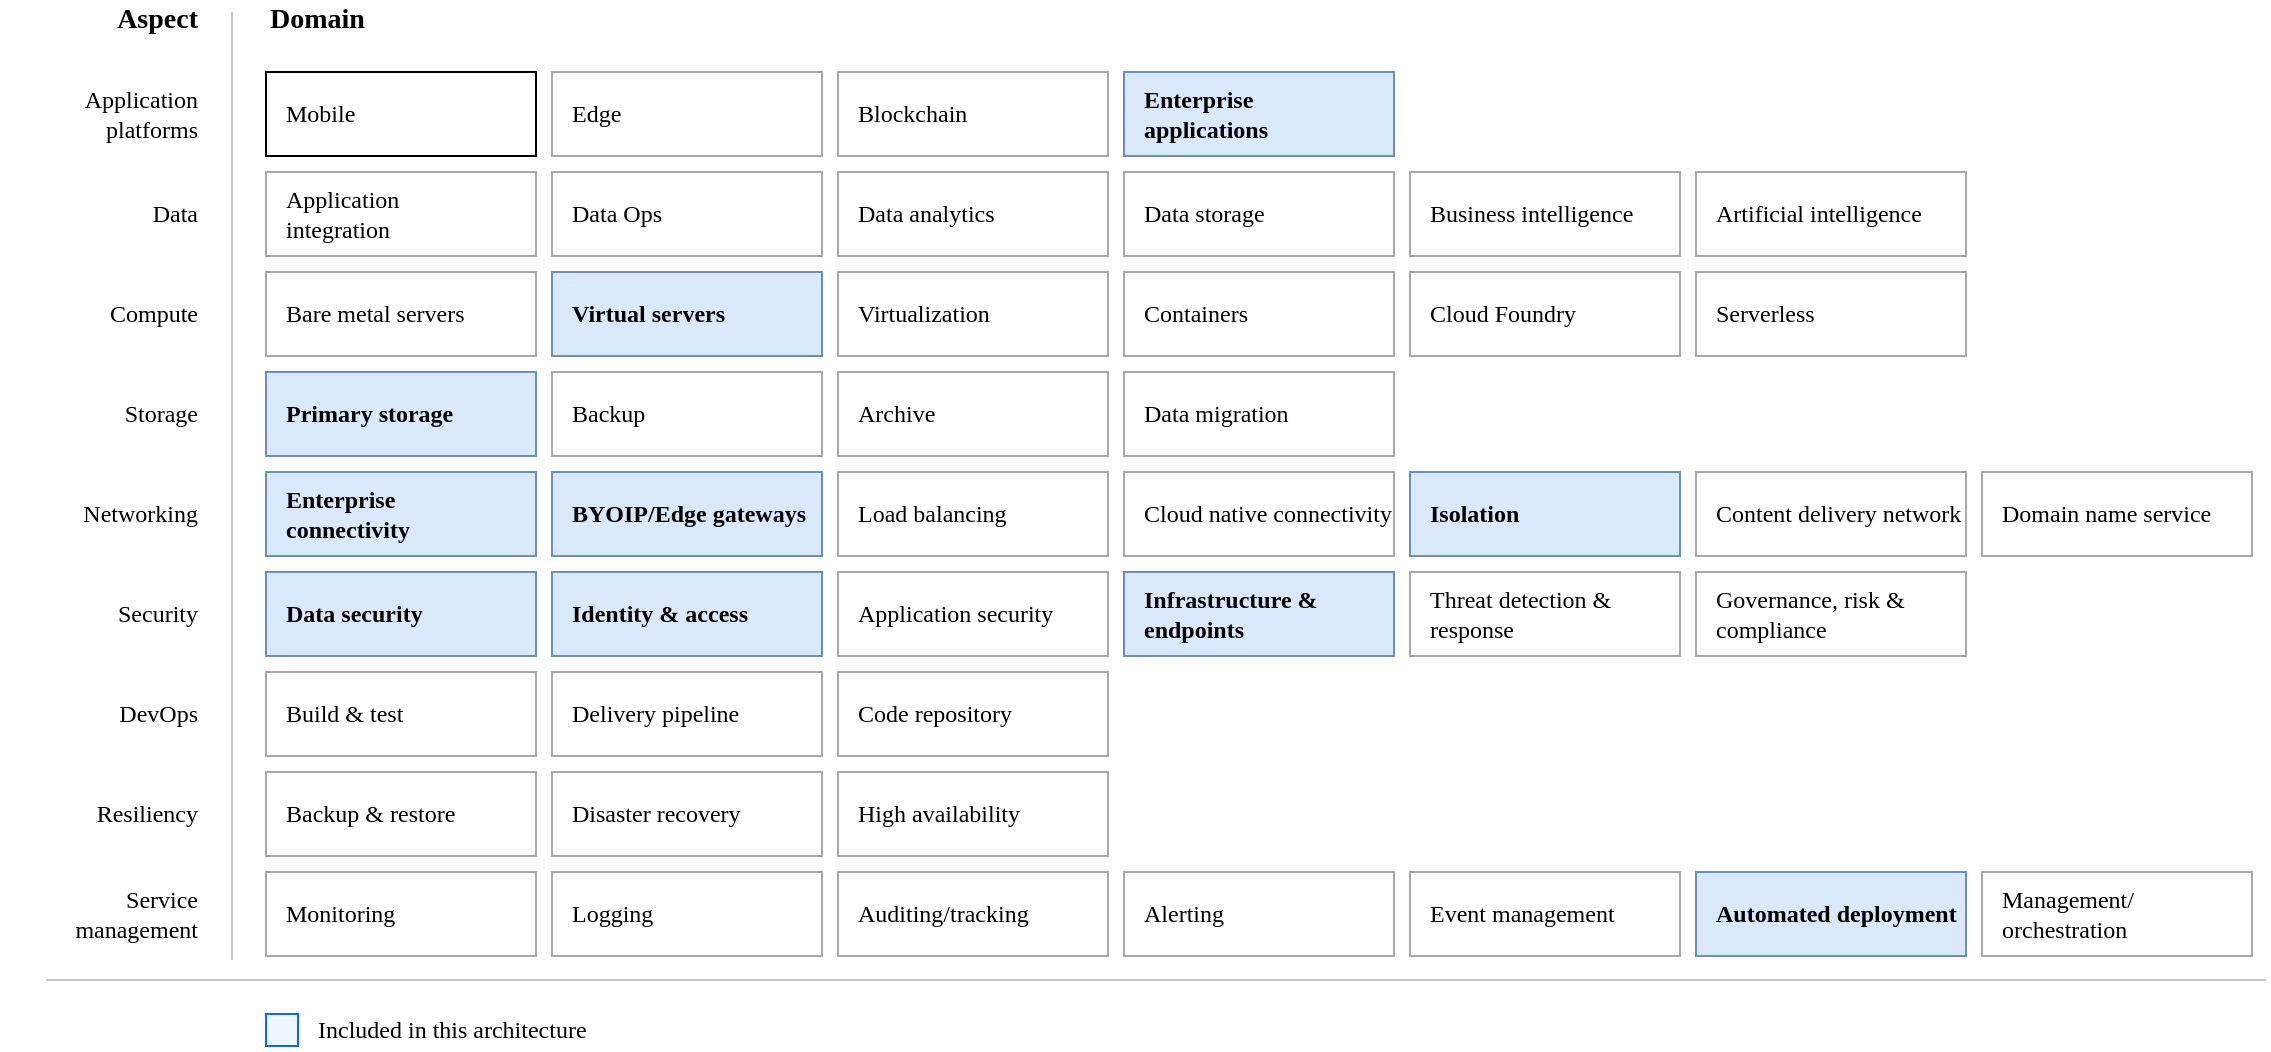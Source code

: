 <mxfile version="22.1.18" type="device">
  <diagram id="iQk230hBdAGukSs-h0T6" name="Page-1">
    <mxGraphModel dx="1242" dy="829" grid="1" gridSize="10" guides="1" tooltips="1" connect="1" arrows="1" fold="1" page="1" pageScale="1" pageWidth="850" pageHeight="1100" math="0" shadow="0">
      <root>
        <mxCell id="0" />
        <mxCell id="1" parent="0" />
        <mxCell id="vvGwZ6liFT7NTi3uzbrW-9" value="Application&lt;br&gt;integration" style="rounded=0;whiteSpace=wrap;html=1;strokeColor=#A8A8A8;align=left;spacingLeft=8;fontFamily=IBM Plex Sans;fillColor=default;fontStyle=0;" parent="1" vertex="1">
          <mxGeometry x="160" y="116" width="135" height="42" as="geometry" />
        </mxCell>
        <mxCell id="vvGwZ6liFT7NTi3uzbrW-20" value="Mobile" style="rounded=0;whiteSpace=wrap;html=1;align=left;spacingLeft=8;fontFamily=IBM Plex Sans;fontStyle=0;" parent="1" vertex="1">
          <mxGeometry x="160" y="66" width="135" height="42" as="geometry" />
        </mxCell>
        <mxCell id="vvGwZ6liFT7NTi3uzbrW-21" value="Bare metal servers" style="rounded=0;whiteSpace=wrap;html=1;strokeColor=#A8A8A8;align=left;spacingLeft=8;fontFamily=IBM Plex Sans;" parent="1" vertex="1">
          <mxGeometry x="160" y="166" width="135" height="42" as="geometry" />
        </mxCell>
        <mxCell id="vvGwZ6liFT7NTi3uzbrW-23" value="Primary storage" style="rounded=0;whiteSpace=wrap;html=1;strokeColor=#6c8ebf;align=left;spacingLeft=8;fontFamily=IBM Plex Sans;fillColor=#dae8fc;fontStyle=1" parent="1" vertex="1">
          <mxGeometry x="160" y="216" width="135" height="42" as="geometry" />
        </mxCell>
        <mxCell id="vvGwZ6liFT7NTi3uzbrW-24" value="Enterprise &lt;br&gt;connectivity" style="rounded=0;whiteSpace=wrap;html=1;strokeColor=#6c8ebf;align=left;spacingLeft=8;fontFamily=IBM Plex Sans;fillColor=#dae8fc;fontStyle=1" parent="1" vertex="1">
          <mxGeometry x="160" y="266" width="135" height="42" as="geometry" />
        </mxCell>
        <mxCell id="vvGwZ6liFT7NTi3uzbrW-25" value="Build &amp;amp; test" style="rounded=0;whiteSpace=wrap;html=1;strokeColor=#A8A8A8;align=left;spacingLeft=8;fontFamily=IBM Plex Sans;" parent="1" vertex="1">
          <mxGeometry x="160" y="366" width="135" height="42" as="geometry" />
        </mxCell>
        <mxCell id="vvGwZ6liFT7NTi3uzbrW-26" value="Data security" style="rounded=0;whiteSpace=wrap;html=1;strokeColor=#6c8ebf;align=left;spacingLeft=8;fontFamily=IBM Plex Sans;fontStyle=1;fillColor=#dae8fc;" parent="1" vertex="1">
          <mxGeometry x="160" y="316" width="135" height="42" as="geometry" />
        </mxCell>
        <mxCell id="vvGwZ6liFT7NTi3uzbrW-27" value="Backup &amp;amp; restore" style="rounded=0;whiteSpace=wrap;html=1;strokeColor=#A8A8A8;align=left;spacingLeft=8;fontFamily=IBM Plex Sans;" parent="1" vertex="1">
          <mxGeometry x="160" y="416" width="135" height="42" as="geometry" />
        </mxCell>
        <mxCell id="vvGwZ6liFT7NTi3uzbrW-28" value="Monitoring" style="rounded=0;whiteSpace=wrap;html=1;strokeColor=#A8A8A8;align=left;spacingLeft=8;fontFamily=IBM Plex Sans;" parent="1" vertex="1">
          <mxGeometry x="160" y="466" width="135" height="42" as="geometry" />
        </mxCell>
        <mxCell id="vvGwZ6liFT7NTi3uzbrW-30" value="Edge" style="rounded=0;whiteSpace=wrap;html=1;strokeColor=#A8A8A8;align=left;spacingLeft=8;fontFamily=IBM Plex Sans;fillColor=default;fontStyle=0;" parent="1" vertex="1">
          <mxGeometry x="303" y="66" width="135" height="42" as="geometry" />
        </mxCell>
        <mxCell id="vvGwZ6liFT7NTi3uzbrW-31" value="Blockchain" style="rounded=0;whiteSpace=wrap;html=1;strokeColor=#A8A8A8;align=left;spacingLeft=8;fontFamily=IBM Plex Sans;fillColor=default;fontStyle=0;" parent="1" vertex="1">
          <mxGeometry x="446" y="66" width="135" height="42" as="geometry" />
        </mxCell>
        <mxCell id="vvGwZ6liFT7NTi3uzbrW-32" value="Enterprise &lt;br&gt;applications" style="rounded=0;whiteSpace=wrap;html=1;strokeColor=#6c8ebf;align=left;spacingLeft=8;fontFamily=IBM Plex Sans;fillColor=#dae8fc;fontStyle=1;" parent="1" vertex="1">
          <mxGeometry x="589" y="66" width="135" height="42" as="geometry" />
        </mxCell>
        <mxCell id="vvGwZ6liFT7NTi3uzbrW-34" value="Data Ops" style="rounded=0;whiteSpace=wrap;html=1;strokeColor=#A8A8A8;align=left;spacingLeft=8;fontFamily=IBM Plex Sans;fillColor=default;fontStyle=0;" parent="1" vertex="1">
          <mxGeometry x="303" y="116" width="135" height="42" as="geometry" />
        </mxCell>
        <mxCell id="vvGwZ6liFT7NTi3uzbrW-35" value="Data analytics" style="rounded=0;whiteSpace=wrap;html=1;strokeColor=#A8A8A8;align=left;spacingLeft=8;fontFamily=IBM Plex Sans;fillColor=default;fontStyle=0;" parent="1" vertex="1">
          <mxGeometry x="446" y="116" width="135" height="42" as="geometry" />
        </mxCell>
        <mxCell id="vvGwZ6liFT7NTi3uzbrW-36" value="Data storage" style="rounded=0;whiteSpace=wrap;html=1;strokeColor=#A8A8A8;align=left;spacingLeft=8;fontFamily=IBM Plex Sans;fillColor=default;fontStyle=0;" parent="1" vertex="1">
          <mxGeometry x="589" y="116" width="135" height="42" as="geometry" />
        </mxCell>
        <mxCell id="vvGwZ6liFT7NTi3uzbrW-37" value="Business intelligence" style="rounded=0;whiteSpace=wrap;html=1;strokeColor=#A8A8A8;align=left;spacingLeft=8;fontFamily=IBM Plex Sans;fillColor=default;fontStyle=0;" parent="1" vertex="1">
          <mxGeometry x="732" y="116" width="135" height="42" as="geometry" />
        </mxCell>
        <mxCell id="vvGwZ6liFT7NTi3uzbrW-38" value="Virtual servers" style="rounded=0;whiteSpace=wrap;html=1;strokeColor=#6c8ebf;align=left;spacingLeft=8;fontFamily=IBM Plex Sans;fillColor=#dae8fc;fontStyle=1;" parent="1" vertex="1">
          <mxGeometry x="303" y="166" width="135" height="42" as="geometry" />
        </mxCell>
        <mxCell id="vvGwZ6liFT7NTi3uzbrW-39" value="Virtualization" style="rounded=0;whiteSpace=wrap;html=1;strokeColor=#A8A8A8;align=left;spacingLeft=8;fontFamily=IBM Plex Sans;fillColor=default;fontStyle=0;" parent="1" vertex="1">
          <mxGeometry x="446" y="166" width="135" height="42" as="geometry" />
        </mxCell>
        <mxCell id="vvGwZ6liFT7NTi3uzbrW-40" value="Containers" style="rounded=0;whiteSpace=wrap;html=1;strokeColor=#A8A8A8;align=left;spacingLeft=8;fontFamily=IBM Plex Sans;fillColor=default;fontStyle=0;" parent="1" vertex="1">
          <mxGeometry x="589" y="166" width="135" height="42" as="geometry" />
        </mxCell>
        <mxCell id="vvGwZ6liFT7NTi3uzbrW-41" value="Cloud Foundry" style="rounded=0;whiteSpace=wrap;html=1;strokeColor=#A8A8A8;align=left;spacingLeft=8;fontFamily=IBM Plex Sans;fillColor=default;fontStyle=0;" parent="1" vertex="1">
          <mxGeometry x="732" y="166" width="135" height="42" as="geometry" />
        </mxCell>
        <mxCell id="vvGwZ6liFT7NTi3uzbrW-42" value="Serverless" style="rounded=0;whiteSpace=wrap;html=1;strokeColor=#A8A8A8;align=left;spacingLeft=8;fontFamily=IBM Plex Sans;fillColor=default;fontStyle=0;" parent="1" vertex="1">
          <mxGeometry x="875" y="166" width="135" height="42" as="geometry" />
        </mxCell>
        <mxCell id="vvGwZ6liFT7NTi3uzbrW-43" value="Backup" style="rounded=0;whiteSpace=wrap;html=1;strokeColor=#A8A8A8;align=left;spacingLeft=8;fontFamily=IBM Plex Sans;fillColor=default;fontStyle=0;" parent="1" vertex="1">
          <mxGeometry x="303" y="216" width="135" height="42" as="geometry" />
        </mxCell>
        <mxCell id="vvGwZ6liFT7NTi3uzbrW-44" value="Archive" style="rounded=0;whiteSpace=wrap;html=1;strokeColor=#A8A8A8;align=left;spacingLeft=8;fontFamily=IBM Plex Sans;fillColor=default;fontStyle=0;" parent="1" vertex="1">
          <mxGeometry x="446" y="216" width="135" height="42" as="geometry" />
        </mxCell>
        <mxCell id="vvGwZ6liFT7NTi3uzbrW-45" value="Data migration" style="rounded=0;whiteSpace=wrap;html=1;strokeColor=#A8A8A8;align=left;spacingLeft=8;fontFamily=IBM Plex Sans;fillColor=default;fontStyle=0;" parent="1" vertex="1">
          <mxGeometry x="589" y="216" width="135" height="42" as="geometry" />
        </mxCell>
        <mxCell id="vvGwZ6liFT7NTi3uzbrW-46" value="BYOIP/Edge gateways" style="rounded=0;whiteSpace=wrap;html=1;strokeColor=#6c8ebf;align=left;spacingLeft=8;fontFamily=IBM Plex Sans;fillColor=#dae8fc;fontStyle=1;" parent="1" vertex="1">
          <mxGeometry x="303" y="266" width="135" height="42" as="geometry" />
        </mxCell>
        <mxCell id="vvGwZ6liFT7NTi3uzbrW-47" value="Load balancing" style="rounded=0;whiteSpace=wrap;html=1;strokeColor=#A8A8A8;align=left;spacingLeft=8;fontFamily=IBM Plex Sans;fillColor=default;fontStyle=0;" parent="1" vertex="1">
          <mxGeometry x="446" y="266" width="135" height="42" as="geometry" />
        </mxCell>
        <mxCell id="vvGwZ6liFT7NTi3uzbrW-48" value="Cloud native connectivity" style="rounded=0;whiteSpace=wrap;html=1;strokeColor=#A8A8A8;align=left;spacingLeft=8;fontFamily=IBM Plex Sans;fillColor=default;fontStyle=0;" parent="1" vertex="1">
          <mxGeometry x="589" y="266" width="135" height="42" as="geometry" />
        </mxCell>
        <mxCell id="vvGwZ6liFT7NTi3uzbrW-49" value="Isolation" style="rounded=0;whiteSpace=wrap;html=1;strokeColor=#6c8ebf;align=left;spacingLeft=8;fontFamily=IBM Plex Sans;fillColor=#dae8fc;fontStyle=1;" parent="1" vertex="1">
          <mxGeometry x="732" y="266" width="135" height="42" as="geometry" />
        </mxCell>
        <mxCell id="vvGwZ6liFT7NTi3uzbrW-50" value="Content delivery network" style="rounded=0;whiteSpace=wrap;html=1;strokeColor=#A8A8A8;align=left;spacingLeft=8;fontFamily=IBM Plex Sans;fillColor=default;fontStyle=0;" parent="1" vertex="1">
          <mxGeometry x="875" y="266" width="135" height="42" as="geometry" />
        </mxCell>
        <mxCell id="vvGwZ6liFT7NTi3uzbrW-51" value="Domain name service" style="rounded=0;whiteSpace=wrap;html=1;strokeColor=#A8A8A8;align=left;spacingLeft=8;fontFamily=IBM Plex Sans;fillColor=default;fontStyle=0;" parent="1" vertex="1">
          <mxGeometry x="1018" y="266" width="135" height="42" as="geometry" />
        </mxCell>
        <mxCell id="vvGwZ6liFT7NTi3uzbrW-52" value="Identity &amp;amp; access" style="rounded=0;whiteSpace=wrap;html=1;strokeColor=#6c8ebf;align=left;spacingLeft=8;fontFamily=IBM Plex Sans;fillColor=#dae8fc;fontStyle=1;" parent="1" vertex="1">
          <mxGeometry x="303" y="316" width="135" height="42" as="geometry" />
        </mxCell>
        <mxCell id="vvGwZ6liFT7NTi3uzbrW-53" value="Application security" style="rounded=0;whiteSpace=wrap;html=1;strokeColor=#A8A8A8;align=left;spacingLeft=8;fontFamily=IBM Plex Sans;fillColor=default;fontStyle=0;" parent="1" vertex="1">
          <mxGeometry x="446" y="316" width="135" height="42" as="geometry" />
        </mxCell>
        <mxCell id="vvGwZ6liFT7NTi3uzbrW-54" value="Infrastructure &amp;amp; endpoints" style="rounded=0;whiteSpace=wrap;html=1;strokeColor=#6c8ebf;align=left;spacingLeft=8;fontFamily=IBM Plex Sans;fillColor=#dae8fc;fontStyle=1;" parent="1" vertex="1">
          <mxGeometry x="589" y="316" width="135" height="42" as="geometry" />
        </mxCell>
        <mxCell id="vvGwZ6liFT7NTi3uzbrW-55" value="Threat detection &amp;amp; response" style="rounded=0;whiteSpace=wrap;html=1;strokeColor=#A8A8A8;align=left;spacingLeft=8;fontFamily=IBM Plex Sans;fillColor=default;fontStyle=0;" parent="1" vertex="1">
          <mxGeometry x="732" y="316" width="135" height="42" as="geometry" />
        </mxCell>
        <mxCell id="vvGwZ6liFT7NTi3uzbrW-56" value="Governance, risk &amp;amp; compliance" style="rounded=0;whiteSpace=wrap;html=1;strokeColor=#A8A8A8;align=left;spacingLeft=8;fontFamily=IBM Plex Sans;fillColor=default;fontStyle=0;" parent="1" vertex="1">
          <mxGeometry x="875" y="316" width="135" height="42" as="geometry" />
        </mxCell>
        <mxCell id="vvGwZ6liFT7NTi3uzbrW-57" value="Delivery pipeline" style="rounded=0;whiteSpace=wrap;html=1;strokeColor=#A8A8A8;align=left;spacingLeft=8;fontFamily=IBM Plex Sans;fillColor=default;fontStyle=0;" parent="1" vertex="1">
          <mxGeometry x="303" y="366" width="135" height="42" as="geometry" />
        </mxCell>
        <mxCell id="vvGwZ6liFT7NTi3uzbrW-58" value="Code repository" style="rounded=0;whiteSpace=wrap;html=1;strokeColor=#A8A8A8;align=left;spacingLeft=8;fontFamily=IBM Plex Sans;fillColor=default;fontStyle=0;" parent="1" vertex="1">
          <mxGeometry x="446" y="366" width="135" height="42" as="geometry" />
        </mxCell>
        <mxCell id="vvGwZ6liFT7NTi3uzbrW-59" value="Disaster recovery" style="rounded=0;whiteSpace=wrap;html=1;strokeColor=#A8A8A8;align=left;spacingLeft=8;fontFamily=IBM Plex Sans;fillColor=default;fontStyle=0;" parent="1" vertex="1">
          <mxGeometry x="303" y="416" width="135" height="42" as="geometry" />
        </mxCell>
        <mxCell id="vvGwZ6liFT7NTi3uzbrW-60" value="High availability" style="rounded=0;whiteSpace=wrap;html=1;strokeColor=#A8A8A8;align=left;spacingLeft=8;fontFamily=IBM Plex Sans;fillColor=default;fontStyle=0;" parent="1" vertex="1">
          <mxGeometry x="446" y="416" width="135" height="42" as="geometry" />
        </mxCell>
        <mxCell id="vvGwZ6liFT7NTi3uzbrW-61" value="Logging" style="rounded=0;whiteSpace=wrap;html=1;strokeColor=#A8A8A8;align=left;spacingLeft=8;fontFamily=IBM Plex Sans;fillColor=default;fontStyle=0;" parent="1" vertex="1">
          <mxGeometry x="303" y="466" width="135" height="42" as="geometry" />
        </mxCell>
        <mxCell id="vvGwZ6liFT7NTi3uzbrW-62" value="Auditing/tracking" style="rounded=0;whiteSpace=wrap;html=1;strokeColor=#A8A8A8;align=left;spacingLeft=8;fontFamily=IBM Plex Sans;fillColor=default;fontStyle=0;" parent="1" vertex="1">
          <mxGeometry x="446" y="466" width="135" height="42" as="geometry" />
        </mxCell>
        <mxCell id="vvGwZ6liFT7NTi3uzbrW-63" value="Alerting" style="rounded=0;whiteSpace=wrap;html=1;strokeColor=#A8A8A8;align=left;spacingLeft=8;fontFamily=IBM Plex Sans;fillColor=default;fontStyle=0;" parent="1" vertex="1">
          <mxGeometry x="589" y="466" width="135" height="42" as="geometry" />
        </mxCell>
        <mxCell id="vvGwZ6liFT7NTi3uzbrW-64" value="Event management" style="rounded=0;whiteSpace=wrap;html=1;strokeColor=#A8A8A8;align=left;spacingLeft=8;fontFamily=IBM Plex Sans;fillColor=default;fontStyle=0;" parent="1" vertex="1">
          <mxGeometry x="732" y="466" width="135" height="42" as="geometry" />
        </mxCell>
        <mxCell id="vvGwZ6liFT7NTi3uzbrW-65" value="Automated deployment" style="rounded=0;whiteSpace=wrap;html=1;strokeColor=#6c8ebf;align=left;spacingLeft=8;fontFamily=IBM Plex Sans;fillColor=#dae8fc;fontStyle=1;" parent="1" vertex="1">
          <mxGeometry x="875" y="466" width="135" height="42" as="geometry" />
        </mxCell>
        <mxCell id="vvGwZ6liFT7NTi3uzbrW-66" value="Management/&lt;br&gt;orchestration" style="rounded=0;whiteSpace=wrap;html=1;strokeColor=#A8A8A8;align=left;spacingLeft=8;fontFamily=IBM Plex Sans;fillColor=default;fontStyle=0;" parent="1" vertex="1">
          <mxGeometry x="1018" y="466" width="135" height="42" as="geometry" />
        </mxCell>
        <mxCell id="vvGwZ6liFT7NTi3uzbrW-70" value="" style="endArrow=none;html=1;rounded=0;fontFamily=IBM Plex Sans;fontSize=12;fontColor=default;strokeColor=#C6C6C6;" parent="1" edge="1">
          <mxGeometry width="50" height="50" relative="1" as="geometry">
            <mxPoint x="143" y="510" as="sourcePoint" />
            <mxPoint x="143" y="36" as="targetPoint" />
          </mxGeometry>
        </mxCell>
        <mxCell id="vvGwZ6liFT7NTi3uzbrW-72" value="Domain" style="text;strokeColor=none;fillColor=none;html=1;fontSize=14;fontStyle=1;verticalAlign=middle;align=left;rounded=0;fontFamily=IBM Plex Sans;fontColor=default;" parent="1" vertex="1">
          <mxGeometry x="160" y="30" width="100" height="20" as="geometry" />
        </mxCell>
        <mxCell id="vvGwZ6liFT7NTi3uzbrW-73" value="Aspect" style="text;strokeColor=none;fillColor=none;html=1;fontSize=14;fontStyle=1;verticalAlign=middle;align=right;rounded=0;fontFamily=IBM Plex Sans;fontColor=default;" parent="1" vertex="1">
          <mxGeometry x="27" y="30" width="100" height="20" as="geometry" />
        </mxCell>
        <mxCell id="vvGwZ6liFT7NTi3uzbrW-74" value="Application &lt;br&gt;platforms" style="text;strokeColor=none;fillColor=none;html=1;fontSize=12;fontStyle=0;verticalAlign=middle;align=right;rounded=0;fontFamily=IBM Plex Sans;fontColor=default;" parent="1" vertex="1">
          <mxGeometry x="27" y="77" width="100" height="20" as="geometry" />
        </mxCell>
        <mxCell id="vvGwZ6liFT7NTi3uzbrW-75" value="Data" style="text;strokeColor=none;fillColor=none;html=1;fontSize=12;fontStyle=0;verticalAlign=middle;align=right;rounded=0;fontFamily=IBM Plex Sans;fontColor=default;" parent="1" vertex="1">
          <mxGeometry x="27" y="127" width="100" height="20" as="geometry" />
        </mxCell>
        <mxCell id="vvGwZ6liFT7NTi3uzbrW-76" value="Compute" style="text;strokeColor=none;fillColor=none;html=1;fontSize=12;fontStyle=0;verticalAlign=middle;align=right;rounded=0;fontFamily=IBM Plex Sans;fontColor=default;" parent="1" vertex="1">
          <mxGeometry x="27" y="177" width="100" height="20" as="geometry" />
        </mxCell>
        <mxCell id="vvGwZ6liFT7NTi3uzbrW-77" value="Storage" style="text;strokeColor=none;fillColor=none;html=1;fontSize=12;fontStyle=0;verticalAlign=middle;align=right;rounded=0;fontFamily=IBM Plex Sans;fontColor=default;" parent="1" vertex="1">
          <mxGeometry x="27" y="227" width="100" height="20" as="geometry" />
        </mxCell>
        <mxCell id="vvGwZ6liFT7NTi3uzbrW-78" value="Networking" style="text;strokeColor=none;fillColor=none;html=1;fontSize=12;fontStyle=0;verticalAlign=middle;align=right;rounded=0;fontFamily=IBM Plex Sans;fontColor=default;" parent="1" vertex="1">
          <mxGeometry x="27" y="277" width="100" height="20" as="geometry" />
        </mxCell>
        <mxCell id="vvGwZ6liFT7NTi3uzbrW-79" value="Security" style="text;strokeColor=none;fillColor=none;html=1;fontSize=12;fontStyle=0;verticalAlign=middle;align=right;rounded=0;fontFamily=IBM Plex Sans;fontColor=default;" parent="1" vertex="1">
          <mxGeometry x="27" y="327" width="100" height="20" as="geometry" />
        </mxCell>
        <mxCell id="vvGwZ6liFT7NTi3uzbrW-80" value="DevOps" style="text;strokeColor=none;fillColor=none;html=1;fontSize=12;fontStyle=0;verticalAlign=middle;align=right;rounded=0;fontFamily=IBM Plex Sans;fontColor=default;" parent="1" vertex="1">
          <mxGeometry x="27" y="377" width="100" height="20" as="geometry" />
        </mxCell>
        <mxCell id="vvGwZ6liFT7NTi3uzbrW-81" value="Resiliency" style="text;strokeColor=none;fillColor=none;html=1;fontSize=12;fontStyle=0;verticalAlign=middle;align=right;rounded=0;fontFamily=IBM Plex Sans;fontColor=default;" parent="1" vertex="1">
          <mxGeometry x="27" y="427" width="100" height="20" as="geometry" />
        </mxCell>
        <mxCell id="vvGwZ6liFT7NTi3uzbrW-83" value="Service&lt;br&gt;management" style="text;strokeColor=none;fillColor=none;html=1;fontSize=12;fontStyle=0;verticalAlign=middle;align=right;rounded=0;fontFamily=IBM Plex Sans;fontColor=default;" parent="1" vertex="1">
          <mxGeometry x="27" y="477" width="100" height="20" as="geometry" />
        </mxCell>
        <mxCell id="vvGwZ6liFT7NTi3uzbrW-86" value="" style="endArrow=none;html=1;rounded=0;fontFamily=IBM Plex Sans;fontSize=12;fontColor=default;strokeColor=#C6C6C6;" parent="1" edge="1">
          <mxGeometry width="50" height="50" relative="1" as="geometry">
            <mxPoint x="50" y="520" as="sourcePoint" />
            <mxPoint x="1160" y="520" as="targetPoint" />
          </mxGeometry>
        </mxCell>
        <mxCell id="vvGwZ6liFT7NTi3uzbrW-88" value="" style="rounded=0;whiteSpace=wrap;html=1;strokeColor=#0E62FD;align=left;spacingLeft=8;fontFamily=IBM Plex Sans;fontStyle=1;fillColor=#EDF5FF;" parent="1" vertex="1">
          <mxGeometry x="160" y="537" width="16" height="16" as="geometry" />
        </mxCell>
        <mxCell id="vvGwZ6liFT7NTi3uzbrW-89" value="Included in this architecture" style="text;strokeColor=none;fillColor=none;html=1;fontSize=12;fontStyle=0;verticalAlign=middle;align=left;rounded=0;fontFamily=IBM Plex Sans;fontColor=default;" parent="1" vertex="1">
          <mxGeometry x="184" y="535" width="100" height="20" as="geometry" />
        </mxCell>
        <mxCell id="9zC9d3bsEImmLCJwYM-r-1" value="Artificial intelligence" style="rounded=0;whiteSpace=wrap;html=1;strokeColor=#A8A8A8;align=left;spacingLeft=8;fontFamily=IBM Plex Sans;fillColor=default;fontStyle=0;" parent="1" vertex="1">
          <mxGeometry x="875" y="116" width="135" height="42" as="geometry" />
        </mxCell>
      </root>
    </mxGraphModel>
  </diagram>
</mxfile>
